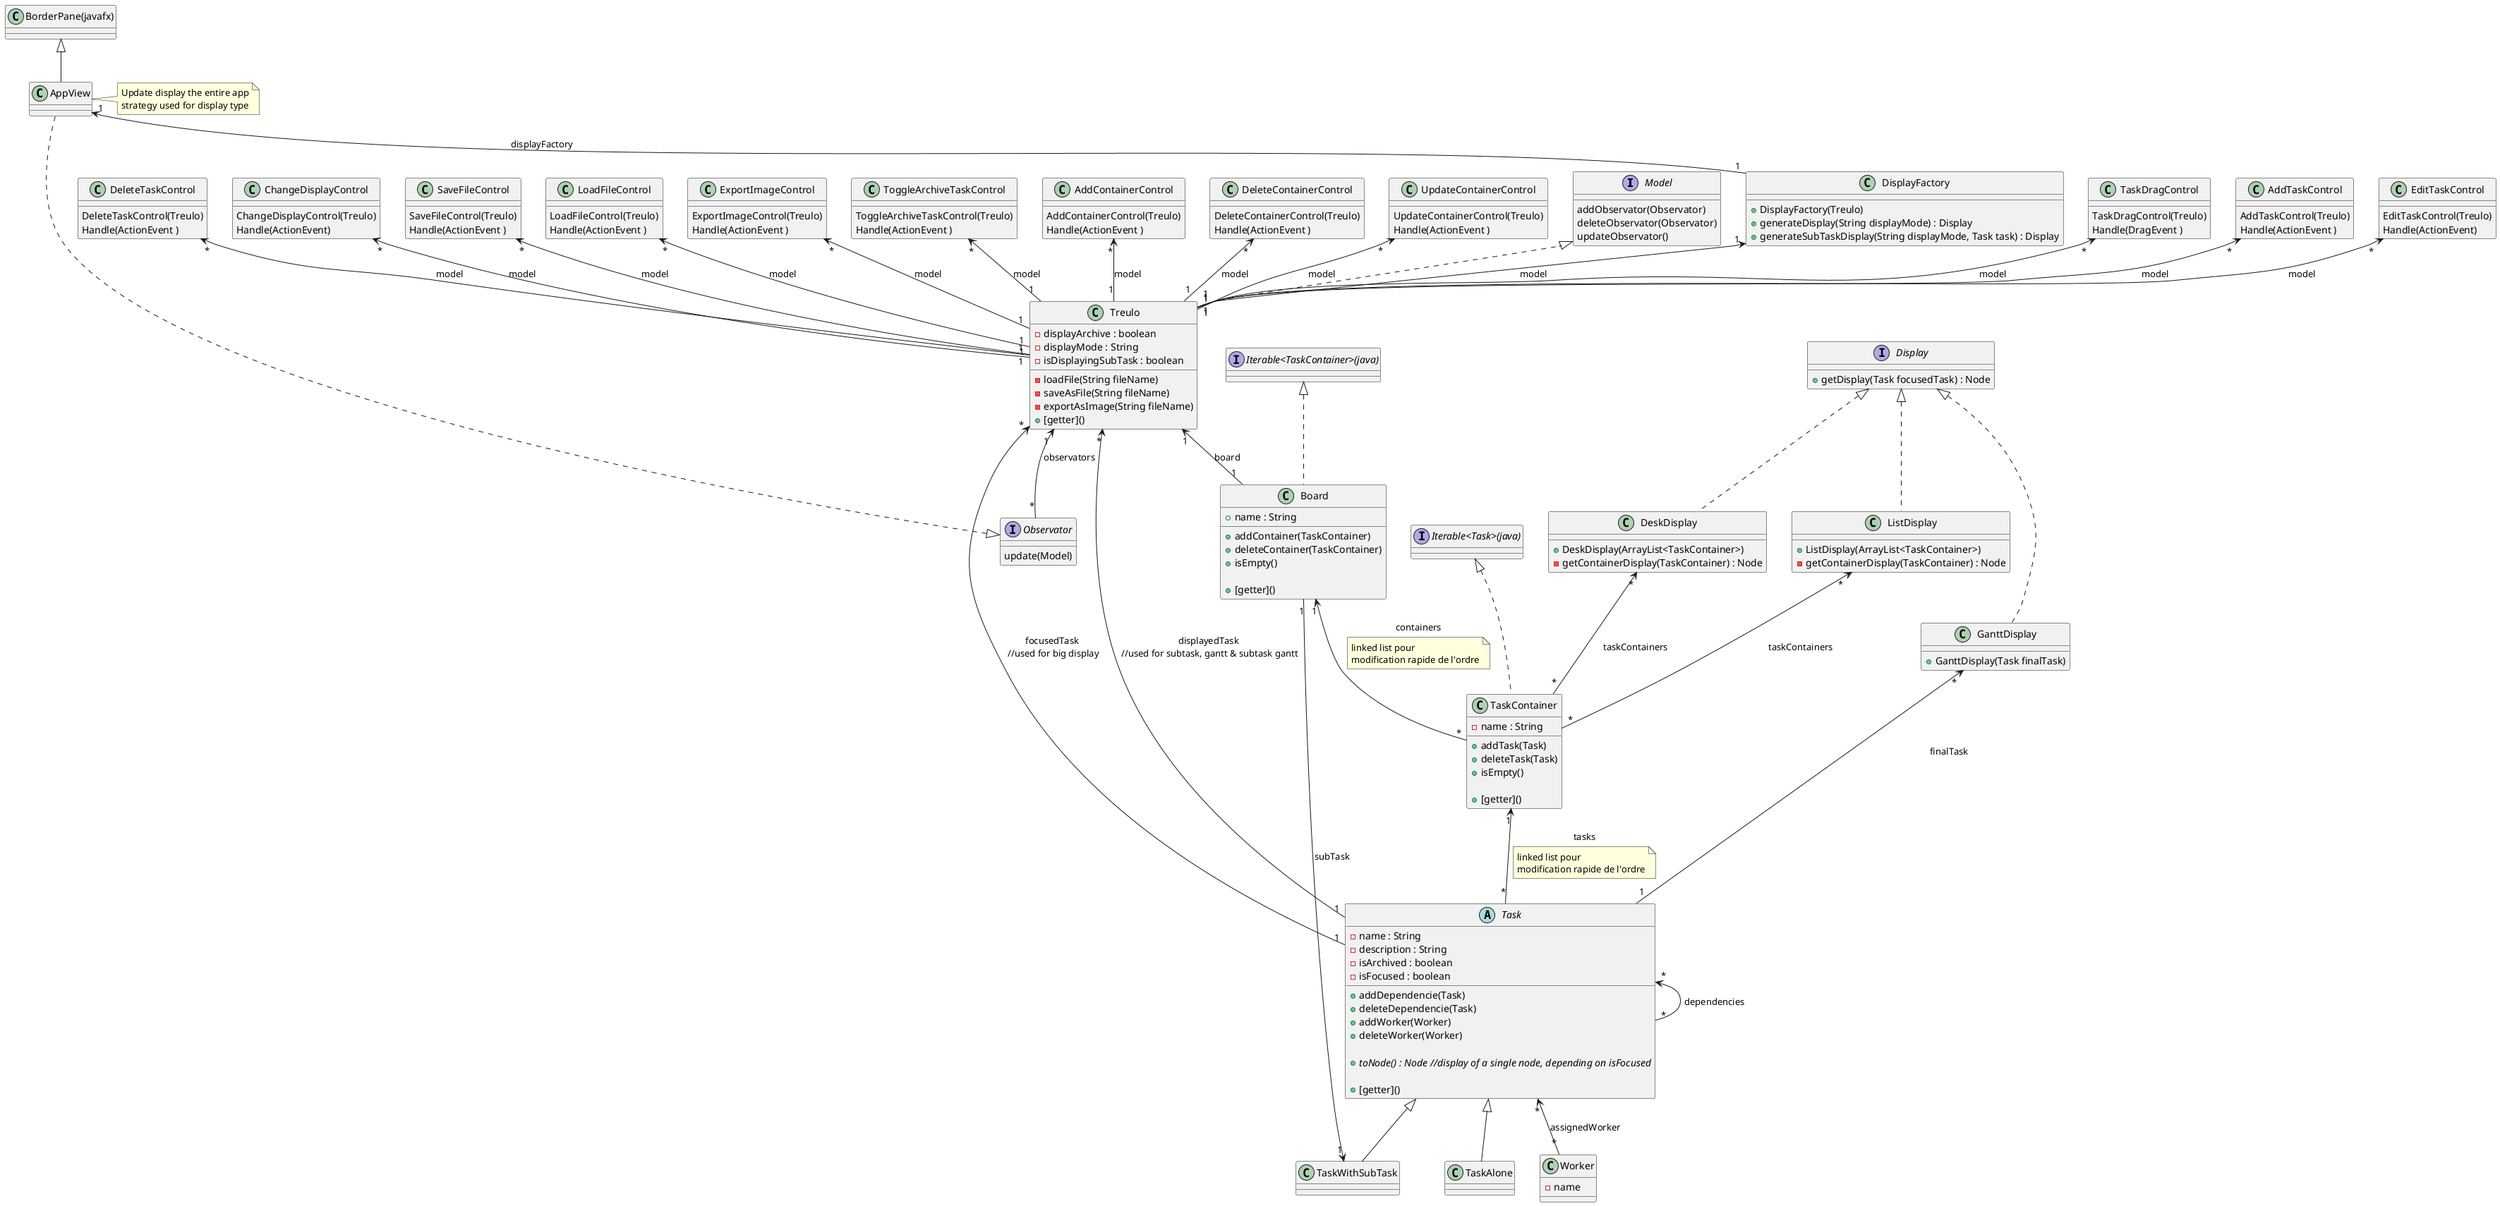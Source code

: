 @startuml

interface Model {
    addObservator(Observator)
    deleteObservator(Observator)
    updateObservator()
}

class Treulo implements Model{
    -displayArchive : boolean
    -displayMode : String
    -isDisplayingSubTask : boolean
    -loadFile(String fileName)
    -saveAsFile(String fileName)
    -exportAsImage(String fileName)
    +[getter]()
}

Treulo "1" <-- "*" Observator : observators
Treulo "1" <-- "1" Board : board
Treulo "*" <-- "1" Task : displayedTask \n//used for subtask, gantt & subtask gantt
Treulo "*" <-- "1" Task : focusedTask \n//used for big display

interface Observator {
    update(Model)
}

class AppView extends "BorderPane(javafx)" implements Observator{

}

AppView "1" <-- "1" DisplayFactory : displayFactory

note "Update display the entire app\nstrategy used for display type" as N1
AppView <- N1

class DisplayFactory {
    +DisplayFactory(Treulo)
    +generateDisplay(String displayMode) : Display
    +generateSubTaskDisplay(String displayMode, Task task) : Display
}

DisplayFactory "1" <-- "1" Treulo : model

interface Display {
    +getDisplay(Task focusedTask) : Node
}

class DeskDisplay implements Display {
    +DeskDisplay(ArrayList<TaskContainer>)
    -getContainerDisplay(TaskContainer) : Node
}
DeskDisplay "*" <-- "*" TaskContainer : taskContainers

class ListDisplay implements Display {
    +ListDisplay(ArrayList<TaskContainer>)
    -getContainerDisplay(TaskContainer) : Node
}
ListDisplay "*" <-- "*" TaskContainer : taskContainers

class GanttDisplay implements Display {
    +GanttDisplay(Task finalTask)
}
GanttDisplay "*" <-- "1" Task : finalTask

class TaskContainer implements "Iterable<Task>(java)"{
    -name : String
    +addTask(Task)
    +deleteTask(Task)
    +isEmpty()

    +[getter]()
}

TaskContainer "1" <-- "*" Task : tasks
note on link : linked list pour \nmodification rapide de l'ordre

abstract class Task {
    -name : String
    -description : String
    -isArchived : boolean
    -isFocused : boolean

    +addDependencie(Task)
    +deleteDependencie(Task)
    +addWorker(Worker)
    +deleteWorker(Worker)

    {abstract}+toNode() : Node //display of a single node, depending on isFocused

    +[getter]()
}

Task "*" <-- "*" Task : dependencies
Task "*" <-- "*" Worker : assignedWorker

class TaskAlone extends Task {

}

class TaskWithSubTask extends Task {

}

TaskWithSubTask "1" <-- "1" Board : subTask

class Worker {
    -name
}

class Board implements "Iterable<TaskContainer>(java)"{
    +name : String

    +addContainer(TaskContainer)
    +deleteContainer(TaskContainer)
    +isEmpty()

    +[getter]()
}
Board "1" <-- "*" TaskContainer : containers
note on link : linked list pour \nmodification rapide de l'ordre

class TaskDragControl {
    TaskDragControl(Treulo)
    Handle(DragEvent )
}
TaskDragControl "*" <-- "1" Treulo : model

class AddTaskControl {
    AddTaskControl(Treulo)
    Handle(ActionEvent )
}
AddTaskControl "*" <-- "1" Treulo : model

class EditTaskControl {
    EditTaskControl(Treulo)
    Handle(ActionEvent)
}
EditTaskControl "*" <-- "1" Treulo : model

class DeleteTaskControl {
    DeleteTaskControl(Treulo)
    Handle(ActionEvent )
}
DeleteTaskControl "*" <-- "1" Treulo : model

class ChangeDisplayControl {
    ChangeDisplayControl(Treulo)
    Handle(ActionEvent)
}
ChangeDisplayControl "*" <-- "1" Treulo : model

class SaveFileControl {
    SaveFileControl(Treulo)
    Handle(ActionEvent )
}
SaveFileControl "*" <-- "1" Treulo : model

class LoadFileControl {
    LoadFileControl(Treulo)
    Handle(ActionEvent )
}
LoadFileControl "*" <-- "1" Treulo : model

class ExportImageControl {
    ExportImageControl(Treulo)
    Handle(ActionEvent )
}
ExportImageControl "*" <-- "1" Treulo : model

class ToggleArchiveTaskControl {
    ToggleArchiveTaskControl(Treulo)
    Handle(ActionEvent )
}
ToggleArchiveTaskControl "*" <-- "1" Treulo : model

class AddContainerControl {
    AddContainerControl(Treulo)
    Handle(ActionEvent )
}
AddContainerControl "*" <-- "1" Treulo : model

class DeleteContainerControl {
    DeleteContainerControl(Treulo)
    Handle(ActionEvent )
}
DeleteContainerControl "*" <-- "1" Treulo : model

class UpdateContainerControl {
    UpdateContainerControl(Treulo)
    Handle(ActionEvent )
}
UpdateContainerControl "*" <-- "1" Treulo : model

@enduml